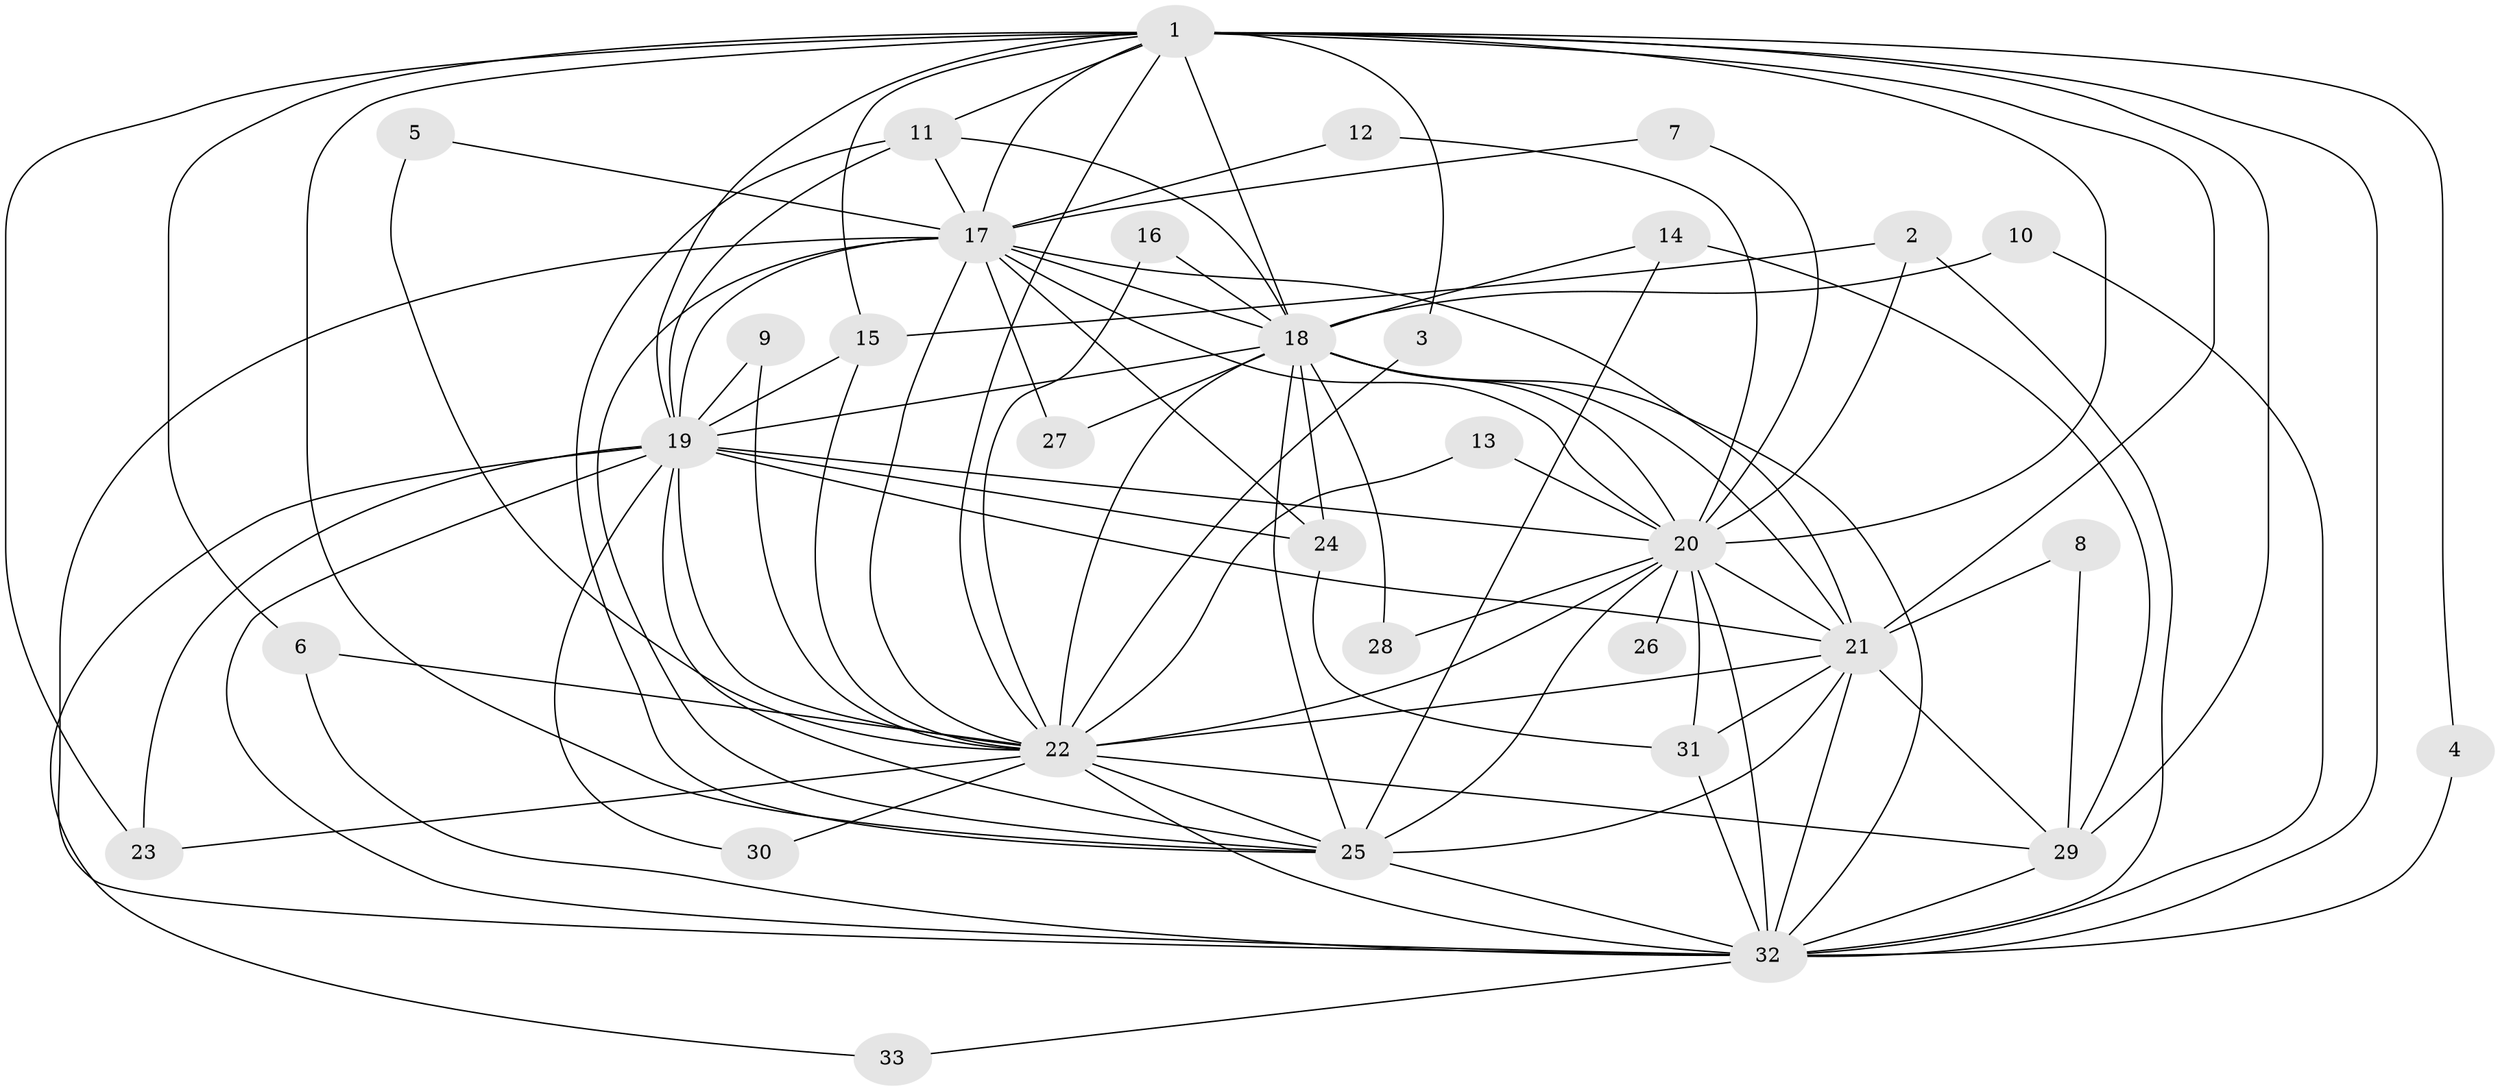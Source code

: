 // original degree distribution, {13: 0.015151515151515152, 15: 0.045454545454545456, 17: 0.015151515151515152, 23: 0.015151515151515152, 22: 0.015151515151515152, 16: 0.015151515151515152, 18: 0.015151515151515152, 20: 0.015151515151515152, 3: 0.19696969696969696, 5: 0.045454545454545456, 2: 0.5606060606060606, 4: 0.045454545454545456}
// Generated by graph-tools (version 1.1) at 2025/25/03/09/25 03:25:39]
// undirected, 33 vertices, 96 edges
graph export_dot {
graph [start="1"]
  node [color=gray90,style=filled];
  1;
  2;
  3;
  4;
  5;
  6;
  7;
  8;
  9;
  10;
  11;
  12;
  13;
  14;
  15;
  16;
  17;
  18;
  19;
  20;
  21;
  22;
  23;
  24;
  25;
  26;
  27;
  28;
  29;
  30;
  31;
  32;
  33;
  1 -- 3 [weight=1.0];
  1 -- 4 [weight=1.0];
  1 -- 6 [weight=1.0];
  1 -- 11 [weight=1.0];
  1 -- 15 [weight=1.0];
  1 -- 17 [weight=3.0];
  1 -- 18 [weight=2.0];
  1 -- 19 [weight=2.0];
  1 -- 20 [weight=3.0];
  1 -- 21 [weight=3.0];
  1 -- 22 [weight=2.0];
  1 -- 23 [weight=1.0];
  1 -- 25 [weight=2.0];
  1 -- 29 [weight=1.0];
  1 -- 32 [weight=2.0];
  2 -- 15 [weight=1.0];
  2 -- 20 [weight=1.0];
  2 -- 32 [weight=1.0];
  3 -- 22 [weight=1.0];
  4 -- 32 [weight=1.0];
  5 -- 17 [weight=1.0];
  5 -- 22 [weight=1.0];
  6 -- 22 [weight=1.0];
  6 -- 32 [weight=1.0];
  7 -- 17 [weight=1.0];
  7 -- 20 [weight=1.0];
  8 -- 21 [weight=1.0];
  8 -- 29 [weight=1.0];
  9 -- 19 [weight=1.0];
  9 -- 22 [weight=1.0];
  10 -- 18 [weight=1.0];
  10 -- 32 [weight=1.0];
  11 -- 17 [weight=1.0];
  11 -- 18 [weight=1.0];
  11 -- 19 [weight=1.0];
  11 -- 25 [weight=1.0];
  12 -- 17 [weight=1.0];
  12 -- 20 [weight=1.0];
  13 -- 20 [weight=1.0];
  13 -- 22 [weight=1.0];
  14 -- 18 [weight=1.0];
  14 -- 25 [weight=2.0];
  14 -- 29 [weight=1.0];
  15 -- 19 [weight=1.0];
  15 -- 22 [weight=1.0];
  16 -- 18 [weight=1.0];
  16 -- 22 [weight=1.0];
  17 -- 18 [weight=2.0];
  17 -- 19 [weight=1.0];
  17 -- 20 [weight=1.0];
  17 -- 21 [weight=1.0];
  17 -- 22 [weight=1.0];
  17 -- 24 [weight=1.0];
  17 -- 25 [weight=1.0];
  17 -- 27 [weight=1.0];
  17 -- 32 [weight=2.0];
  18 -- 19 [weight=2.0];
  18 -- 20 [weight=2.0];
  18 -- 21 [weight=1.0];
  18 -- 22 [weight=1.0];
  18 -- 24 [weight=1.0];
  18 -- 25 [weight=1.0];
  18 -- 27 [weight=1.0];
  18 -- 28 [weight=2.0];
  18 -- 32 [weight=1.0];
  19 -- 20 [weight=1.0];
  19 -- 21 [weight=1.0];
  19 -- 22 [weight=1.0];
  19 -- 23 [weight=1.0];
  19 -- 24 [weight=1.0];
  19 -- 25 [weight=1.0];
  19 -- 30 [weight=1.0];
  19 -- 32 [weight=2.0];
  19 -- 33 [weight=1.0];
  20 -- 21 [weight=2.0];
  20 -- 22 [weight=3.0];
  20 -- 25 [weight=1.0];
  20 -- 26 [weight=1.0];
  20 -- 28 [weight=1.0];
  20 -- 31 [weight=1.0];
  20 -- 32 [weight=2.0];
  21 -- 22 [weight=2.0];
  21 -- 25 [weight=2.0];
  21 -- 29 [weight=1.0];
  21 -- 31 [weight=1.0];
  21 -- 32 [weight=2.0];
  22 -- 23 [weight=1.0];
  22 -- 25 [weight=1.0];
  22 -- 29 [weight=1.0];
  22 -- 30 [weight=1.0];
  22 -- 32 [weight=1.0];
  24 -- 31 [weight=1.0];
  25 -- 32 [weight=2.0];
  29 -- 32 [weight=1.0];
  31 -- 32 [weight=1.0];
  32 -- 33 [weight=1.0];
}

